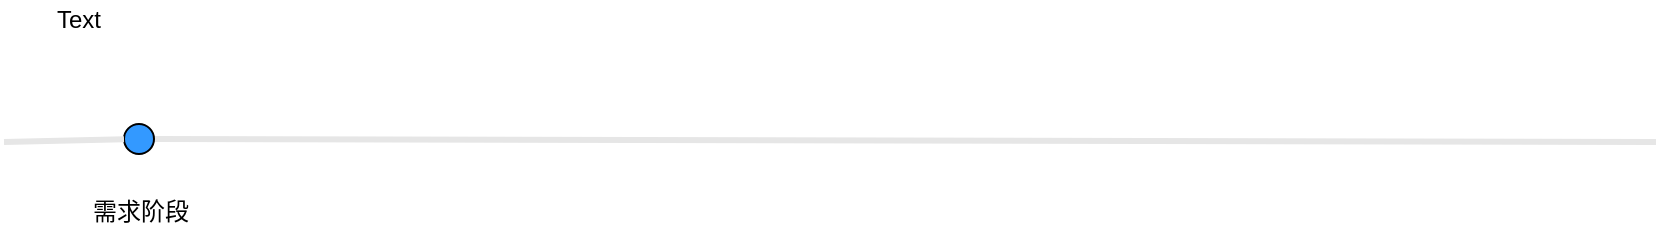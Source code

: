 <mxfile>
    <diagram id="XZ8Zbq6sAlP25PIhn3Mi" name="第 1 页">
        <mxGraphModel dx="895" dy="860" grid="0" gridSize="10" guides="1" tooltips="1" connect="1" arrows="1" fold="1" page="1" pageScale="1" pageWidth="10000" pageHeight="5000" math="0" shadow="0">
            <root>
                <mxCell id="0"/>
                <mxCell id="1" parent="0"/>
                <mxCell id="2" value="" style="endArrow=none;html=1;strokeWidth=3;fillColor=#f5f5f5;strokeColor=#E6E6E6;startArrow=none;" edge="1" parent="1" source="3">
                    <mxGeometry width="50" height="50" relative="1" as="geometry">
                        <mxPoint x="73" y="434" as="sourcePoint"/>
                        <mxPoint x="899" y="434" as="targetPoint"/>
                    </mxGeometry>
                </mxCell>
                <mxCell id="3" value="" style="verticalLabelPosition=bottom;verticalAlign=top;html=1;shape=mxgraph.flowchart.on-page_reference;fillColor=#3399FF;" vertex="1" parent="1">
                    <mxGeometry x="133" y="425" width="15" height="15" as="geometry"/>
                </mxCell>
                <mxCell id="5" value="" style="endArrow=none;html=1;strokeWidth=3;fillColor=#f5f5f5;strokeColor=#E6E6E6;" edge="1" parent="1" target="3">
                    <mxGeometry width="50" height="50" relative="1" as="geometry">
                        <mxPoint x="73" y="434" as="sourcePoint"/>
                        <mxPoint x="899" y="434" as="targetPoint"/>
                    </mxGeometry>
                </mxCell>
                <mxCell id="6" value="需求阶段" style="text;html=1;align=center;verticalAlign=middle;resizable=0;points=[];autosize=1;strokeColor=none;fillColor=none;" vertex="1" parent="1">
                    <mxGeometry x="111.5" y="460" width="58" height="18" as="geometry"/>
                </mxCell>
                <mxCell id="7" value="Text" style="text;html=1;align=center;verticalAlign=middle;resizable=0;points=[];autosize=1;strokeColor=none;fillColor=none;" vertex="1" parent="1">
                    <mxGeometry x="90" y="363" width="40" height="20" as="geometry"/>
                </mxCell>
            </root>
        </mxGraphModel>
    </diagram>
</mxfile>